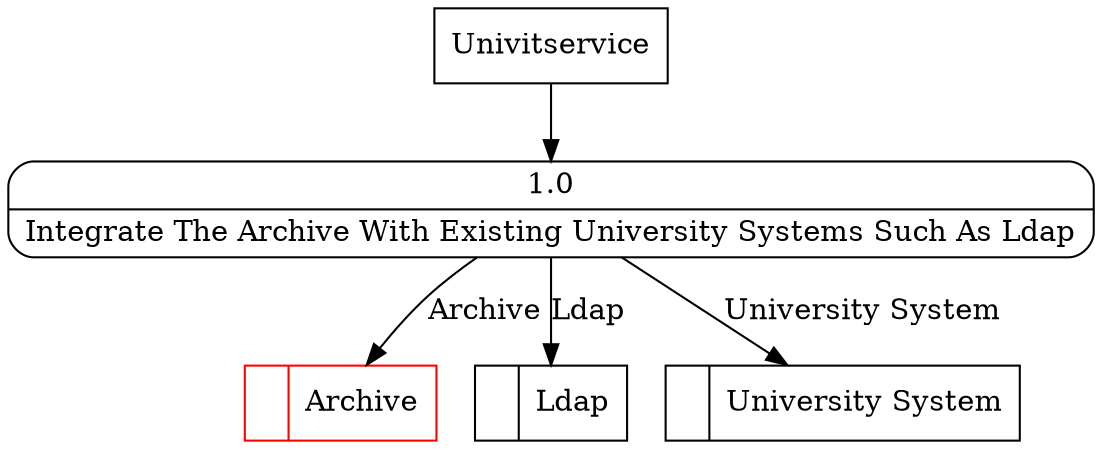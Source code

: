 digraph dfd2{ 
node[shape=record]
200 [label="<f0>  |<f1> Archive " color=red];
201 [label="<f0>  |<f1> Ldap " ];
202 [label="<f0>  |<f1> University System " ];
203 [label="Univitservice" shape=box];
204 [label="{<f0> 1.0|<f1> Integrate The Archive With Existing University Systems Such As Ldap }" shape=Mrecord];
203 -> 204
204 -> 200 [label="Archive"]
204 -> 202 [label="University System"]
204 -> 201 [label="Ldap"]
}